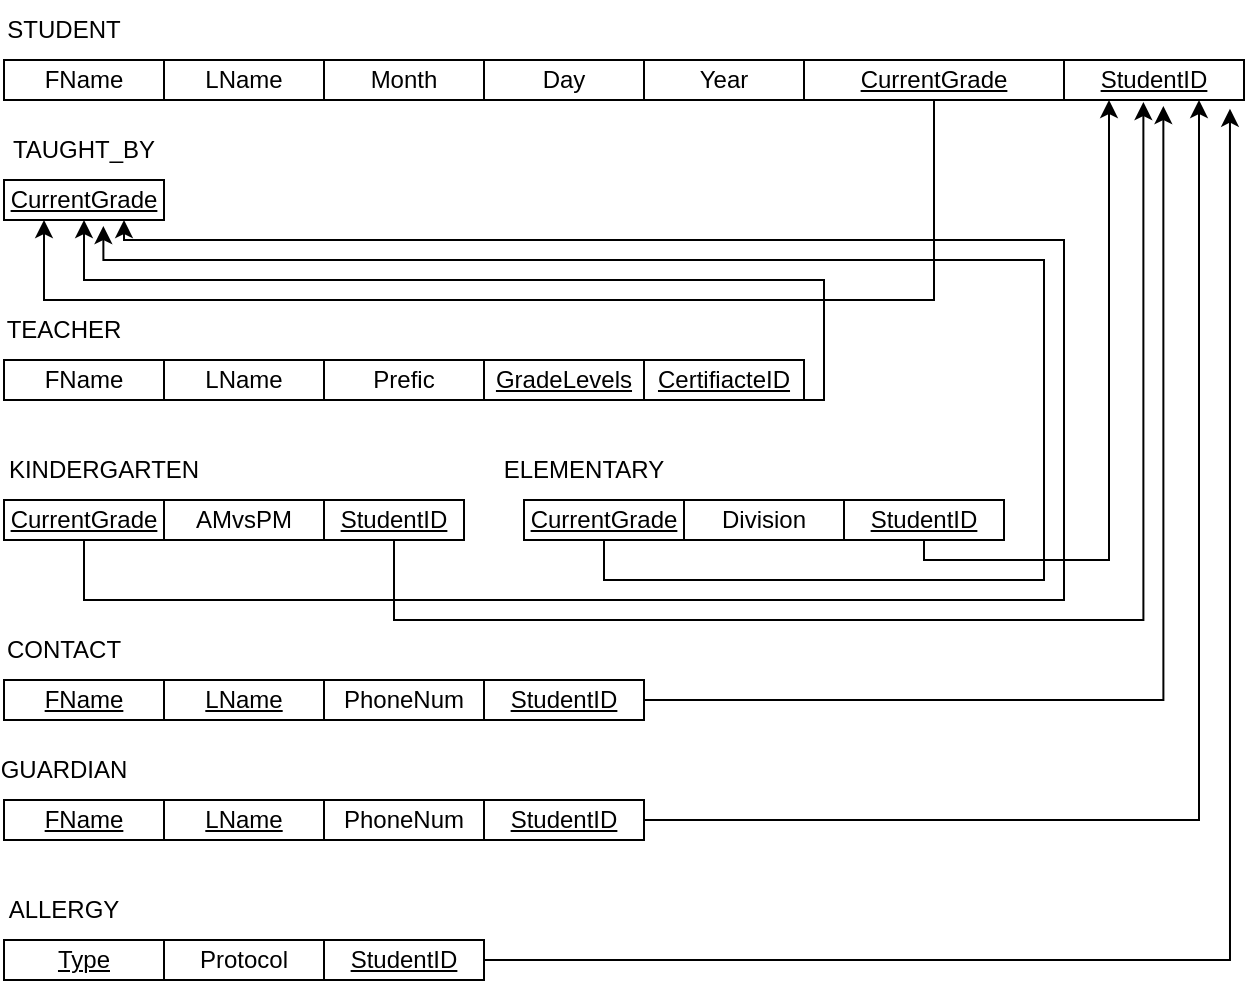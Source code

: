 <mxfile version="20.4.2" type="github">
  <diagram id="dyV8Kzj0wz4IXfAM-PvV" name="Page-1">
    <mxGraphModel dx="1375" dy="503" grid="1" gridSize="10" guides="1" tooltips="1" connect="1" arrows="1" fold="1" page="1" pageScale="1" pageWidth="850" pageHeight="1100" math="0" shadow="0">
      <root>
        <mxCell id="0" />
        <mxCell id="1" parent="0" />
        <mxCell id="VCeN5NyhKmtZWZoLSInZ-2" value="STUDENT" style="text;html=1;strokeColor=none;fillColor=none;align=center;verticalAlign=middle;whiteSpace=wrap;rounded=0;" vertex="1" parent="1">
          <mxGeometry x="40" y="60" width="60" height="30" as="geometry" />
        </mxCell>
        <mxCell id="VCeN5NyhKmtZWZoLSInZ-5" value="FName" style="rounded=0;whiteSpace=wrap;html=1;" vertex="1" parent="1">
          <mxGeometry x="40" y="90" width="80" height="20" as="geometry" />
        </mxCell>
        <mxCell id="VCeN5NyhKmtZWZoLSInZ-6" value="LName" style="rounded=0;whiteSpace=wrap;html=1;" vertex="1" parent="1">
          <mxGeometry x="120" y="90" width="80" height="20" as="geometry" />
        </mxCell>
        <mxCell id="VCeN5NyhKmtZWZoLSInZ-7" value="Month" style="rounded=0;whiteSpace=wrap;html=1;" vertex="1" parent="1">
          <mxGeometry x="200" y="90" width="80" height="20" as="geometry" />
        </mxCell>
        <mxCell id="VCeN5NyhKmtZWZoLSInZ-8" value="Day" style="rounded=0;whiteSpace=wrap;html=1;" vertex="1" parent="1">
          <mxGeometry x="280" y="90" width="80" height="20" as="geometry" />
        </mxCell>
        <mxCell id="VCeN5NyhKmtZWZoLSInZ-9" value="Year" style="rounded=0;whiteSpace=wrap;html=1;" vertex="1" parent="1">
          <mxGeometry x="360" y="90" width="80" height="20" as="geometry" />
        </mxCell>
        <mxCell id="VCeN5NyhKmtZWZoLSInZ-10" value="&lt;u&gt;StudentID&lt;/u&gt;" style="rounded=0;whiteSpace=wrap;html=1;" vertex="1" parent="1">
          <mxGeometry x="570" y="90" width="90" height="20" as="geometry" />
        </mxCell>
        <mxCell id="VCeN5NyhKmtZWZoLSInZ-12" value="TEACHER" style="text;html=1;strokeColor=none;fillColor=none;align=center;verticalAlign=middle;whiteSpace=wrap;rounded=0;" vertex="1" parent="1">
          <mxGeometry x="40" y="210" width="60" height="30" as="geometry" />
        </mxCell>
        <mxCell id="VCeN5NyhKmtZWZoLSInZ-13" value="FName" style="rounded=0;whiteSpace=wrap;html=1;" vertex="1" parent="1">
          <mxGeometry x="40" y="240" width="80" height="20" as="geometry" />
        </mxCell>
        <mxCell id="VCeN5NyhKmtZWZoLSInZ-14" value="LName" style="rounded=0;whiteSpace=wrap;html=1;" vertex="1" parent="1">
          <mxGeometry x="120" y="240" width="80" height="20" as="geometry" />
        </mxCell>
        <mxCell id="VCeN5NyhKmtZWZoLSInZ-15" value="Prefic" style="rounded=0;whiteSpace=wrap;html=1;" vertex="1" parent="1">
          <mxGeometry x="200" y="240" width="80" height="20" as="geometry" />
        </mxCell>
        <mxCell id="VCeN5NyhKmtZWZoLSInZ-107" style="edgeStyle=orthogonalEdgeStyle;rounded=0;orthogonalLoop=1;jettySize=auto;html=1;entryX=0.5;entryY=1;entryDx=0;entryDy=0;" edge="1" parent="1" source="VCeN5NyhKmtZWZoLSInZ-16" target="VCeN5NyhKmtZWZoLSInZ-74">
          <mxGeometry relative="1" as="geometry">
            <Array as="points">
              <mxPoint x="320" y="260" />
              <mxPoint x="450" y="260" />
              <mxPoint x="450" y="200" />
              <mxPoint x="80" y="200" />
            </Array>
          </mxGeometry>
        </mxCell>
        <mxCell id="VCeN5NyhKmtZWZoLSInZ-16" value="&lt;u&gt;GradeLevels&lt;/u&gt;" style="rounded=0;whiteSpace=wrap;html=1;" vertex="1" parent="1">
          <mxGeometry x="280" y="240" width="80" height="20" as="geometry" />
        </mxCell>
        <mxCell id="VCeN5NyhKmtZWZoLSInZ-18" value="&lt;u&gt;CertifiacteID&lt;/u&gt;" style="rounded=0;whiteSpace=wrap;html=1;" vertex="1" parent="1">
          <mxGeometry x="360" y="240" width="80" height="20" as="geometry" />
        </mxCell>
        <mxCell id="VCeN5NyhKmtZWZoLSInZ-19" value="CONTACT" style="text;html=1;strokeColor=none;fillColor=none;align=center;verticalAlign=middle;whiteSpace=wrap;rounded=0;" vertex="1" parent="1">
          <mxGeometry x="40" y="370" width="60" height="30" as="geometry" />
        </mxCell>
        <mxCell id="VCeN5NyhKmtZWZoLSInZ-20" value="&lt;u&gt;FName&lt;/u&gt;" style="rounded=0;whiteSpace=wrap;html=1;" vertex="1" parent="1">
          <mxGeometry x="40" y="400" width="80" height="20" as="geometry" />
        </mxCell>
        <mxCell id="VCeN5NyhKmtZWZoLSInZ-21" value="&lt;u&gt;LName&lt;/u&gt;" style="rounded=0;whiteSpace=wrap;html=1;" vertex="1" parent="1">
          <mxGeometry x="120" y="400" width="80" height="20" as="geometry" />
        </mxCell>
        <mxCell id="VCeN5NyhKmtZWZoLSInZ-22" value="PhoneNum" style="rounded=0;whiteSpace=wrap;html=1;" vertex="1" parent="1">
          <mxGeometry x="200" y="400" width="80" height="20" as="geometry" />
        </mxCell>
        <mxCell id="VCeN5NyhKmtZWZoLSInZ-26" value="GUARDIAN" style="text;html=1;strokeColor=none;fillColor=none;align=center;verticalAlign=middle;whiteSpace=wrap;rounded=0;" vertex="1" parent="1">
          <mxGeometry x="40" y="430" width="60" height="30" as="geometry" />
        </mxCell>
        <mxCell id="VCeN5NyhKmtZWZoLSInZ-27" value="&lt;u&gt;FName&lt;/u&gt;" style="rounded=0;whiteSpace=wrap;html=1;" vertex="1" parent="1">
          <mxGeometry x="40" y="460" width="80" height="20" as="geometry" />
        </mxCell>
        <mxCell id="VCeN5NyhKmtZWZoLSInZ-28" value="&lt;u&gt;LName&lt;/u&gt;" style="rounded=0;whiteSpace=wrap;html=1;" vertex="1" parent="1">
          <mxGeometry x="120" y="460" width="80" height="20" as="geometry" />
        </mxCell>
        <mxCell id="VCeN5NyhKmtZWZoLSInZ-29" value="PhoneNum" style="rounded=0;whiteSpace=wrap;html=1;" vertex="1" parent="1">
          <mxGeometry x="200" y="460" width="80" height="20" as="geometry" />
        </mxCell>
        <mxCell id="VCeN5NyhKmtZWZoLSInZ-44" value="ALLERGY" style="text;html=1;strokeColor=none;fillColor=none;align=center;verticalAlign=middle;whiteSpace=wrap;rounded=0;" vertex="1" parent="1">
          <mxGeometry x="40" y="500" width="60" height="30" as="geometry" />
        </mxCell>
        <mxCell id="VCeN5NyhKmtZWZoLSInZ-45" value="&lt;u&gt;Type&lt;/u&gt;" style="rounded=0;whiteSpace=wrap;html=1;" vertex="1" parent="1">
          <mxGeometry x="40" y="530" width="80" height="20" as="geometry" />
        </mxCell>
        <mxCell id="VCeN5NyhKmtZWZoLSInZ-46" value="Protocol" style="rounded=0;whiteSpace=wrap;html=1;" vertex="1" parent="1">
          <mxGeometry x="120" y="530" width="80" height="20" as="geometry" />
        </mxCell>
        <mxCell id="VCeN5NyhKmtZWZoLSInZ-113" style="edgeStyle=orthogonalEdgeStyle;rounded=0;orthogonalLoop=1;jettySize=auto;html=1;entryX=0.922;entryY=1.217;entryDx=0;entryDy=0;entryPerimeter=0;" edge="1" parent="1" source="VCeN5NyhKmtZWZoLSInZ-47" target="VCeN5NyhKmtZWZoLSInZ-10">
          <mxGeometry relative="1" as="geometry" />
        </mxCell>
        <mxCell id="VCeN5NyhKmtZWZoLSInZ-47" value="&lt;u&gt;StudentID&lt;/u&gt;" style="rounded=0;whiteSpace=wrap;html=1;" vertex="1" parent="1">
          <mxGeometry x="200" y="530" width="80" height="20" as="geometry" />
        </mxCell>
        <mxCell id="VCeN5NyhKmtZWZoLSInZ-111" style="edgeStyle=orthogonalEdgeStyle;rounded=0;orthogonalLoop=1;jettySize=auto;html=1;entryX=0.552;entryY=1.15;entryDx=0;entryDy=0;entryPerimeter=0;" edge="1" parent="1" source="VCeN5NyhKmtZWZoLSInZ-49" target="VCeN5NyhKmtZWZoLSInZ-10">
          <mxGeometry relative="1" as="geometry" />
        </mxCell>
        <mxCell id="VCeN5NyhKmtZWZoLSInZ-49" value="&lt;u&gt;StudentID&lt;/u&gt;" style="rounded=0;whiteSpace=wrap;html=1;" vertex="1" parent="1">
          <mxGeometry x="280" y="400" width="80" height="20" as="geometry" />
        </mxCell>
        <mxCell id="VCeN5NyhKmtZWZoLSInZ-112" style="edgeStyle=orthogonalEdgeStyle;rounded=0;orthogonalLoop=1;jettySize=auto;html=1;entryX=0.75;entryY=1;entryDx=0;entryDy=0;" edge="1" parent="1" source="VCeN5NyhKmtZWZoLSInZ-50" target="VCeN5NyhKmtZWZoLSInZ-10">
          <mxGeometry relative="1" as="geometry" />
        </mxCell>
        <mxCell id="VCeN5NyhKmtZWZoLSInZ-50" value="&lt;u&gt;StudentID&lt;/u&gt;" style="rounded=0;whiteSpace=wrap;html=1;" vertex="1" parent="1">
          <mxGeometry x="280" y="460" width="80" height="20" as="geometry" />
        </mxCell>
        <mxCell id="VCeN5NyhKmtZWZoLSInZ-73" value="TAUGHT_BY" style="text;html=1;strokeColor=none;fillColor=none;align=center;verticalAlign=middle;whiteSpace=wrap;rounded=0;" vertex="1" parent="1">
          <mxGeometry x="50" y="120" width="60" height="30" as="geometry" />
        </mxCell>
        <mxCell id="VCeN5NyhKmtZWZoLSInZ-74" value="&lt;u&gt;CurrentGrade&lt;/u&gt;" style="rounded=0;whiteSpace=wrap;html=1;" vertex="1" parent="1">
          <mxGeometry x="40" y="150" width="80" height="20" as="geometry" />
        </mxCell>
        <mxCell id="VCeN5NyhKmtZWZoLSInZ-90" value="KINDERGARTEN" style="text;html=1;strokeColor=none;fillColor=none;align=center;verticalAlign=middle;whiteSpace=wrap;rounded=0;" vertex="1" parent="1">
          <mxGeometry x="60" y="280" width="60" height="30" as="geometry" />
        </mxCell>
        <mxCell id="VCeN5NyhKmtZWZoLSInZ-108" style="edgeStyle=orthogonalEdgeStyle;rounded=0;orthogonalLoop=1;jettySize=auto;html=1;entryX=0.75;entryY=1;entryDx=0;entryDy=0;" edge="1" parent="1" source="VCeN5NyhKmtZWZoLSInZ-91" target="VCeN5NyhKmtZWZoLSInZ-74">
          <mxGeometry relative="1" as="geometry">
            <mxPoint x="600" y="160" as="targetPoint" />
            <Array as="points">
              <mxPoint x="80" y="360" />
              <mxPoint x="570" y="360" />
              <mxPoint x="570" y="180" />
              <mxPoint x="100" y="180" />
            </Array>
          </mxGeometry>
        </mxCell>
        <mxCell id="VCeN5NyhKmtZWZoLSInZ-91" value="&lt;u&gt;CurrentGrade&lt;/u&gt;" style="rounded=0;whiteSpace=wrap;html=1;" vertex="1" parent="1">
          <mxGeometry x="40" y="310" width="80" height="20" as="geometry" />
        </mxCell>
        <mxCell id="VCeN5NyhKmtZWZoLSInZ-92" value="AMvsPM" style="rounded=0;whiteSpace=wrap;html=1;" vertex="1" parent="1">
          <mxGeometry x="120" y="310" width="80" height="20" as="geometry" />
        </mxCell>
        <mxCell id="VCeN5NyhKmtZWZoLSInZ-93" value="ELEMENTARY" style="text;html=1;strokeColor=none;fillColor=none;align=center;verticalAlign=middle;whiteSpace=wrap;rounded=0;" vertex="1" parent="1">
          <mxGeometry x="300" y="280" width="60" height="30" as="geometry" />
        </mxCell>
        <mxCell id="VCeN5NyhKmtZWZoLSInZ-109" style="edgeStyle=orthogonalEdgeStyle;rounded=0;orthogonalLoop=1;jettySize=auto;html=1;entryX=0.621;entryY=1.15;entryDx=0;entryDy=0;entryPerimeter=0;" edge="1" parent="1" source="VCeN5NyhKmtZWZoLSInZ-94" target="VCeN5NyhKmtZWZoLSInZ-74">
          <mxGeometry relative="1" as="geometry">
            <mxPoint x="560" y="190" as="targetPoint" />
            <Array as="points">
              <mxPoint x="340" y="350" />
              <mxPoint x="560" y="350" />
              <mxPoint x="560" y="190" />
              <mxPoint x="90" y="190" />
            </Array>
          </mxGeometry>
        </mxCell>
        <mxCell id="VCeN5NyhKmtZWZoLSInZ-94" value="&lt;u&gt;CurrentGrade&lt;/u&gt;" style="rounded=0;whiteSpace=wrap;html=1;" vertex="1" parent="1">
          <mxGeometry x="300" y="310" width="80" height="20" as="geometry" />
        </mxCell>
        <mxCell id="VCeN5NyhKmtZWZoLSInZ-95" value="Division" style="rounded=0;whiteSpace=wrap;html=1;" vertex="1" parent="1">
          <mxGeometry x="380" y="310" width="80" height="20" as="geometry" />
        </mxCell>
        <mxCell id="VCeN5NyhKmtZWZoLSInZ-114" style="edgeStyle=orthogonalEdgeStyle;rounded=0;orthogonalLoop=1;jettySize=auto;html=1;entryX=0.25;entryY=1;entryDx=0;entryDy=0;" edge="1" parent="1" source="VCeN5NyhKmtZWZoLSInZ-99" target="VCeN5NyhKmtZWZoLSInZ-10">
          <mxGeometry relative="1" as="geometry">
            <Array as="points">
              <mxPoint x="500" y="340" />
              <mxPoint x="593" y="340" />
            </Array>
          </mxGeometry>
        </mxCell>
        <mxCell id="VCeN5NyhKmtZWZoLSInZ-99" value="&lt;u&gt;StudentID&lt;/u&gt;" style="rounded=0;whiteSpace=wrap;html=1;" vertex="1" parent="1">
          <mxGeometry x="460" y="310" width="80" height="20" as="geometry" />
        </mxCell>
        <mxCell id="VCeN5NyhKmtZWZoLSInZ-115" style="edgeStyle=orthogonalEdgeStyle;rounded=0;orthogonalLoop=1;jettySize=auto;html=1;entryX=0.441;entryY=1.05;entryDx=0;entryDy=0;entryPerimeter=0;" edge="1" parent="1" source="VCeN5NyhKmtZWZoLSInZ-100" target="VCeN5NyhKmtZWZoLSInZ-10">
          <mxGeometry relative="1" as="geometry">
            <Array as="points">
              <mxPoint x="235" y="370" />
              <mxPoint x="610" y="370" />
            </Array>
          </mxGeometry>
        </mxCell>
        <mxCell id="VCeN5NyhKmtZWZoLSInZ-100" value="&lt;u&gt;StudentID&lt;/u&gt;" style="rounded=0;whiteSpace=wrap;html=1;" vertex="1" parent="1">
          <mxGeometry x="200" y="310" width="70" height="20" as="geometry" />
        </mxCell>
        <mxCell id="VCeN5NyhKmtZWZoLSInZ-110" style="edgeStyle=orthogonalEdgeStyle;rounded=0;orthogonalLoop=1;jettySize=auto;html=1;entryX=0.25;entryY=1;entryDx=0;entryDy=0;" edge="1" parent="1" source="VCeN5NyhKmtZWZoLSInZ-106" target="VCeN5NyhKmtZWZoLSInZ-74">
          <mxGeometry relative="1" as="geometry">
            <Array as="points">
              <mxPoint x="505" y="210" />
              <mxPoint x="60" y="210" />
            </Array>
          </mxGeometry>
        </mxCell>
        <mxCell id="VCeN5NyhKmtZWZoLSInZ-106" value="&lt;u&gt;CurrentGrade&lt;/u&gt;" style="rounded=0;whiteSpace=wrap;html=1;" vertex="1" parent="1">
          <mxGeometry x="440" y="90" width="130" height="20" as="geometry" />
        </mxCell>
      </root>
    </mxGraphModel>
  </diagram>
</mxfile>
